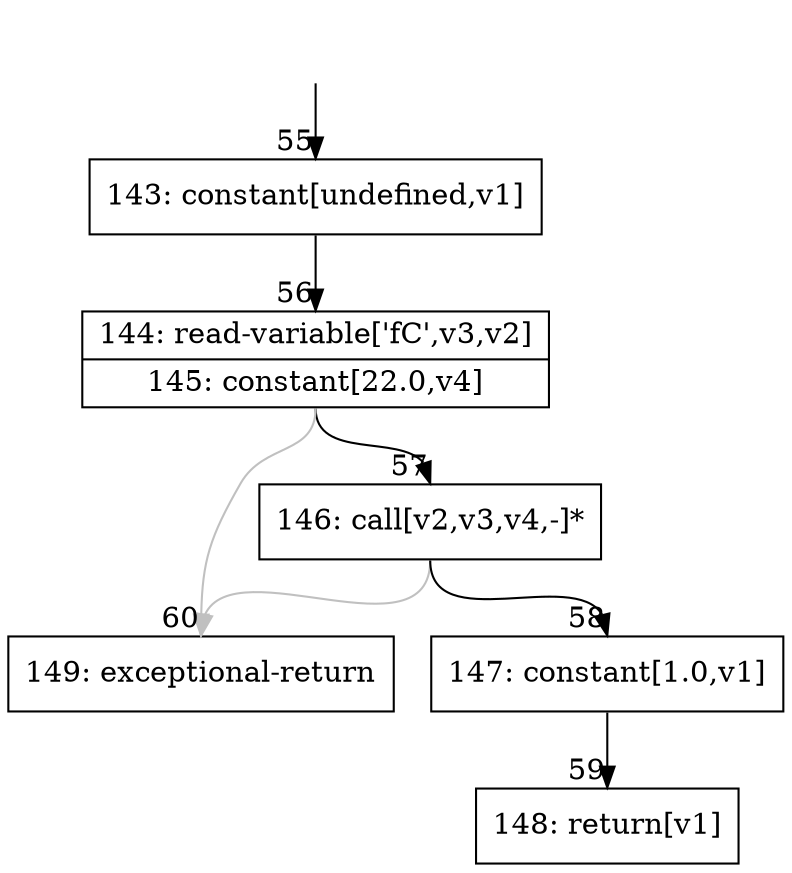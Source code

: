 digraph {
rankdir="TD"
BB_entry4[shape=none,label=""];
BB_entry4 -> BB55 [tailport=s, headport=n, headlabel="    55"]
BB55 [shape=record label="{143: constant[undefined,v1]}" ] 
BB55 -> BB56 [tailport=s, headport=n, headlabel="      56"]
BB56 [shape=record label="{144: read-variable['fC',v3,v2]|145: constant[22.0,v4]}" ] 
BB56 -> BB57 [tailport=s, headport=n, headlabel="      57"]
BB56 -> BB60 [tailport=s, headport=n, color=gray, headlabel="      60"]
BB57 [shape=record label="{146: call[v2,v3,v4,-]*}" ] 
BB57 -> BB58 [tailport=s, headport=n, headlabel="      58"]
BB57 -> BB60 [tailport=s, headport=n, color=gray]
BB58 [shape=record label="{147: constant[1.0,v1]}" ] 
BB58 -> BB59 [tailport=s, headport=n, headlabel="      59"]
BB59 [shape=record label="{148: return[v1]}" ] 
BB60 [shape=record label="{149: exceptional-return}" ] 
}
